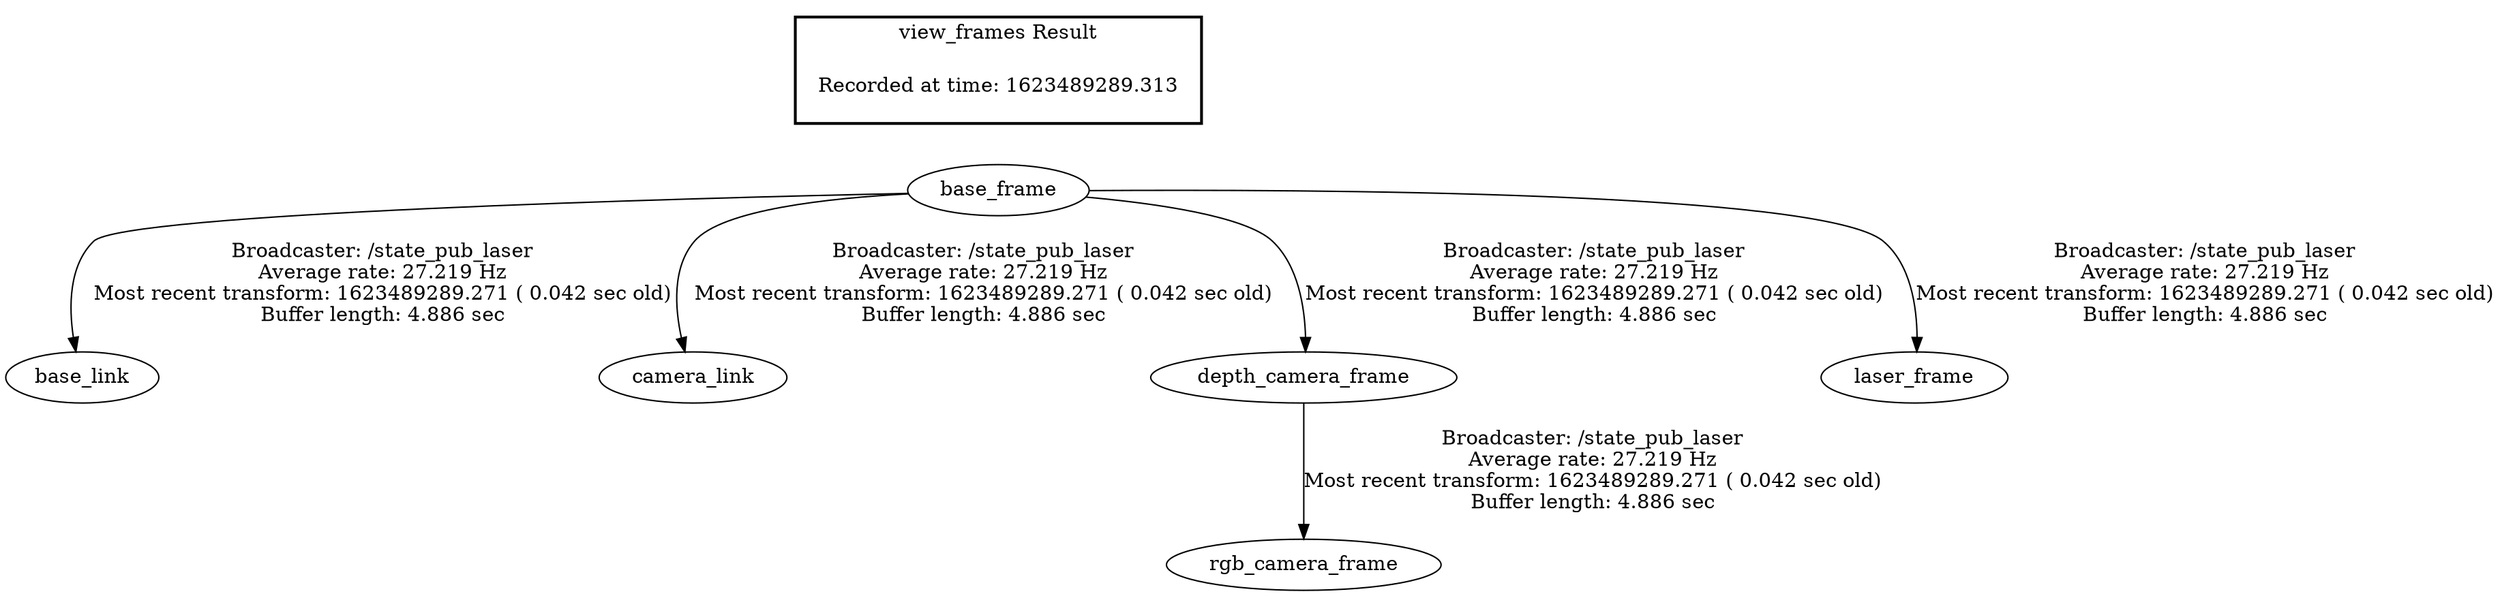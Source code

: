 digraph G {
"base_frame" -> "base_link"[label="Broadcaster: /state_pub_laser\nAverage rate: 27.219 Hz\nMost recent transform: 1623489289.271 ( 0.042 sec old)\nBuffer length: 4.886 sec\n"];
"base_frame" -> "camera_link"[label="Broadcaster: /state_pub_laser\nAverage rate: 27.219 Hz\nMost recent transform: 1623489289.271 ( 0.042 sec old)\nBuffer length: 4.886 sec\n"];
"base_frame" -> "depth_camera_frame"[label="Broadcaster: /state_pub_laser\nAverage rate: 27.219 Hz\nMost recent transform: 1623489289.271 ( 0.042 sec old)\nBuffer length: 4.886 sec\n"];
"base_frame" -> "laser_frame"[label="Broadcaster: /state_pub_laser\nAverage rate: 27.219 Hz\nMost recent transform: 1623489289.271 ( 0.042 sec old)\nBuffer length: 4.886 sec\n"];
"depth_camera_frame" -> "rgb_camera_frame"[label="Broadcaster: /state_pub_laser\nAverage rate: 27.219 Hz\nMost recent transform: 1623489289.271 ( 0.042 sec old)\nBuffer length: 4.886 sec\n"];
edge [style=invis];
 subgraph cluster_legend { style=bold; color=black; label ="view_frames Result";
"Recorded at time: 1623489289.313"[ shape=plaintext ] ;
 }->"base_frame";
}